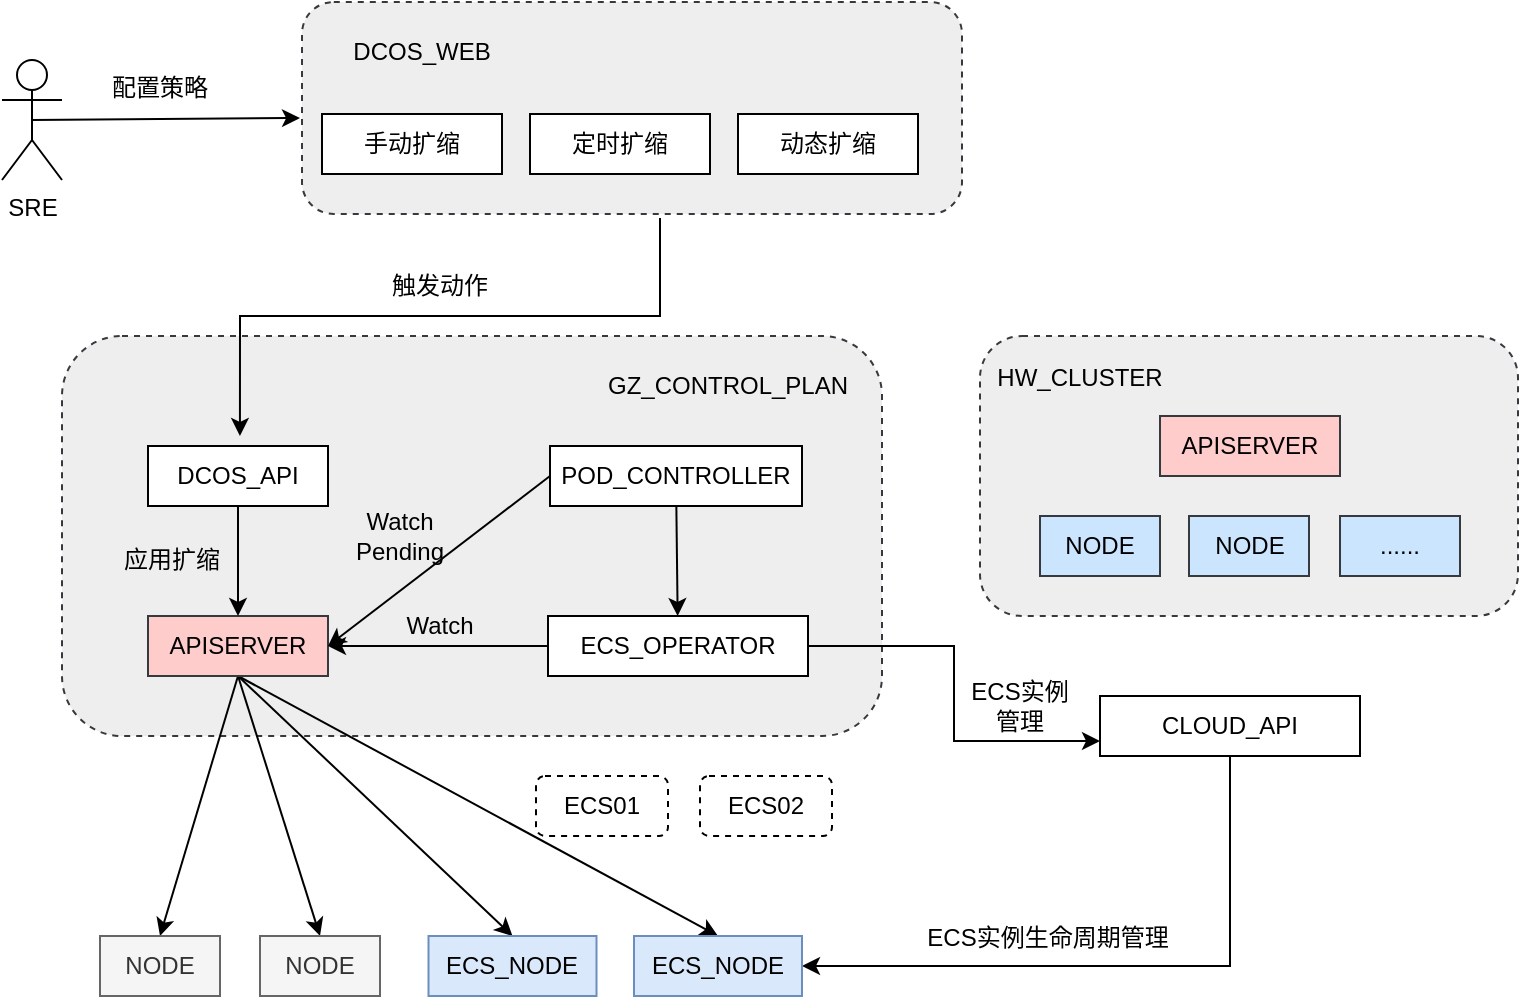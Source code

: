 <mxfile version="18.0.2" type="github">
  <diagram id="prtHgNgQTEPvFCAcTncT" name="Page-1">
    <mxGraphModel dx="757" dy="1640" grid="1" gridSize="10" guides="1" tooltips="1" connect="1" arrows="1" fold="1" page="1" pageScale="1" pageWidth="827" pageHeight="1169" math="0" shadow="0">
      <root>
        <mxCell id="0" />
        <mxCell id="1" parent="0" />
        <mxCell id="tLtRer-awA9A_FZvjac0-3" style="edgeStyle=orthogonalEdgeStyle;rounded=0;orthogonalLoop=1;jettySize=auto;html=1;exitX=0.5;exitY=1;exitDx=0;exitDy=0;entryX=1;entryY=0.5;entryDx=0;entryDy=0;" edge="1" parent="1" source="95L0d4QCPJ5GGRwDY32Z-23" target="tLtRer-awA9A_FZvjac0-1">
          <mxGeometry relative="1" as="geometry" />
        </mxCell>
        <mxCell id="95L0d4QCPJ5GGRwDY32Z-23" value="CLOUD_API" style="rounded=0;whiteSpace=wrap;html=1;" parent="1" vertex="1">
          <mxGeometry x="600" y="310" width="130" height="30" as="geometry" />
        </mxCell>
        <mxCell id="95L0d4QCPJ5GGRwDY32Z-45" style="edgeStyle=none;rounded=0;orthogonalLoop=1;jettySize=auto;html=1;exitX=0.5;exitY=0.5;exitDx=0;exitDy=0;exitPerimeter=0;entryX=0;entryY=0.5;entryDx=0;entryDy=0;" parent="1" source="95L0d4QCPJ5GGRwDY32Z-40" edge="1">
          <mxGeometry relative="1" as="geometry">
            <mxPoint x="200" y="21" as="targetPoint" />
          </mxGeometry>
        </mxCell>
        <mxCell id="95L0d4QCPJ5GGRwDY32Z-40" value="SRE" style="shape=umlActor;verticalLabelPosition=bottom;verticalAlign=top;html=1;outlineConnect=0;" parent="1" vertex="1">
          <mxGeometry x="51" y="-8" width="30" height="60" as="geometry" />
        </mxCell>
        <mxCell id="95L0d4QCPJ5GGRwDY32Z-46" value="配置策略" style="text;html=1;strokeColor=none;fillColor=none;align=center;verticalAlign=middle;whiteSpace=wrap;rounded=0;" parent="1" vertex="1">
          <mxGeometry x="100" y="-9" width="60" height="30" as="geometry" />
        </mxCell>
        <mxCell id="95L0d4QCPJ5GGRwDY32Z-50" value="" style="rounded=1;whiteSpace=wrap;html=1;strokeWidth=1;dashed=1;fillColor=#eeeeee;strokeColor=#36393d;" parent="1" vertex="1">
          <mxGeometry x="81" y="130" width="410" height="200" as="geometry" />
        </mxCell>
        <mxCell id="95L0d4QCPJ5GGRwDY32Z-51" value="GZ_CONTROL_PLAN" style="text;html=1;strokeColor=none;fillColor=none;align=center;verticalAlign=middle;whiteSpace=wrap;rounded=0;" parent="1" vertex="1">
          <mxGeometry x="384" y="140" width="60" height="30" as="geometry" />
        </mxCell>
        <mxCell id="95L0d4QCPJ5GGRwDY32Z-69" style="rounded=0;orthogonalLoop=1;jettySize=auto;html=1;exitX=0.5;exitY=1;exitDx=0;exitDy=0;entryX=0.5;entryY=0;entryDx=0;entryDy=0;" parent="1" source="95L0d4QCPJ5GGRwDY32Z-52" target="95L0d4QCPJ5GGRwDY32Z-65" edge="1">
          <mxGeometry relative="1" as="geometry" />
        </mxCell>
        <mxCell id="95L0d4QCPJ5GGRwDY32Z-70" style="edgeStyle=none;rounded=0;orthogonalLoop=1;jettySize=auto;html=1;exitX=0.5;exitY=1;exitDx=0;exitDy=0;entryX=0.5;entryY=0;entryDx=0;entryDy=0;" parent="1" source="95L0d4QCPJ5GGRwDY32Z-52" target="95L0d4QCPJ5GGRwDY32Z-66" edge="1">
          <mxGeometry relative="1" as="geometry" />
        </mxCell>
        <mxCell id="95L0d4QCPJ5GGRwDY32Z-71" style="edgeStyle=none;rounded=0;orthogonalLoop=1;jettySize=auto;html=1;exitX=0.5;exitY=1;exitDx=0;exitDy=0;entryX=0.5;entryY=0;entryDx=0;entryDy=0;" parent="1" source="95L0d4QCPJ5GGRwDY32Z-52" target="95L0d4QCPJ5GGRwDY32Z-67" edge="1">
          <mxGeometry relative="1" as="geometry" />
        </mxCell>
        <mxCell id="tLtRer-awA9A_FZvjac0-2" style="edgeStyle=none;rounded=0;orthogonalLoop=1;jettySize=auto;html=1;exitX=0.5;exitY=1;exitDx=0;exitDy=0;entryX=0.5;entryY=0;entryDx=0;entryDy=0;" edge="1" parent="1" source="95L0d4QCPJ5GGRwDY32Z-52" target="tLtRer-awA9A_FZvjac0-1">
          <mxGeometry relative="1" as="geometry" />
        </mxCell>
        <mxCell id="95L0d4QCPJ5GGRwDY32Z-52" value="APISERVER" style="rounded=0;whiteSpace=wrap;html=1;fillColor=#ffcccc;strokeColor=#36393d;" parent="1" vertex="1">
          <mxGeometry x="124" y="270" width="90" height="30" as="geometry" />
        </mxCell>
        <mxCell id="95L0d4QCPJ5GGRwDY32Z-77" style="edgeStyle=orthogonalEdgeStyle;rounded=0;orthogonalLoop=1;jettySize=auto;html=1;exitX=0.5;exitY=1;exitDx=0;exitDy=0;entryX=0.5;entryY=0;entryDx=0;entryDy=0;" parent="1" source="95L0d4QCPJ5GGRwDY32Z-53" target="95L0d4QCPJ5GGRwDY32Z-52" edge="1">
          <mxGeometry relative="1" as="geometry" />
        </mxCell>
        <mxCell id="95L0d4QCPJ5GGRwDY32Z-53" value="DCOS_API" style="rounded=0;whiteSpace=wrap;html=1;" parent="1" vertex="1">
          <mxGeometry x="124" y="185" width="90" height="30" as="geometry" />
        </mxCell>
        <mxCell id="95L0d4QCPJ5GGRwDY32Z-78" style="edgeStyle=orthogonalEdgeStyle;rounded=0;orthogonalLoop=1;jettySize=auto;html=1;exitX=1;exitY=0.5;exitDx=0;exitDy=0;entryX=0;entryY=0.75;entryDx=0;entryDy=0;" parent="1" source="95L0d4QCPJ5GGRwDY32Z-54" target="95L0d4QCPJ5GGRwDY32Z-23" edge="1">
          <mxGeometry relative="1" as="geometry" />
        </mxCell>
        <mxCell id="tLtRer-awA9A_FZvjac0-7" style="edgeStyle=none;rounded=0;orthogonalLoop=1;jettySize=auto;html=1;exitX=0;exitY=0.5;exitDx=0;exitDy=0;entryX=1;entryY=0.5;entryDx=0;entryDy=0;" edge="1" parent="1" source="95L0d4QCPJ5GGRwDY32Z-54" target="95L0d4QCPJ5GGRwDY32Z-52">
          <mxGeometry relative="1" as="geometry" />
        </mxCell>
        <mxCell id="95L0d4QCPJ5GGRwDY32Z-54" value="ECS_OPERATOR" style="rounded=0;whiteSpace=wrap;html=1;" parent="1" vertex="1">
          <mxGeometry x="324" y="270" width="130" height="30" as="geometry" />
        </mxCell>
        <mxCell id="95L0d4QCPJ5GGRwDY32Z-55" value="" style="rounded=1;whiteSpace=wrap;html=1;strokeColor=#36393d;strokeWidth=1;dashed=1;fillColor=#eeeeee;" parent="1" vertex="1">
          <mxGeometry x="540" y="130" width="269" height="140" as="geometry" />
        </mxCell>
        <mxCell id="95L0d4QCPJ5GGRwDY32Z-56" value="HW_CLUSTER" style="text;html=1;strokeColor=none;fillColor=none;align=center;verticalAlign=middle;whiteSpace=wrap;rounded=0;" parent="1" vertex="1">
          <mxGeometry x="560" y="136" width="60" height="30" as="geometry" />
        </mxCell>
        <mxCell id="95L0d4QCPJ5GGRwDY32Z-57" value="APISERVER" style="rounded=0;whiteSpace=wrap;html=1;fillColor=#ffcccc;strokeColor=#36393d;" parent="1" vertex="1">
          <mxGeometry x="630" y="170" width="90" height="30" as="geometry" />
        </mxCell>
        <mxCell id="95L0d4QCPJ5GGRwDY32Z-58" value="NODE" style="rounded=0;whiteSpace=wrap;html=1;fillColor=#cce5ff;strokeColor=#36393d;" parent="1" vertex="1">
          <mxGeometry x="570" y="220" width="60" height="30" as="geometry" />
        </mxCell>
        <mxCell id="95L0d4QCPJ5GGRwDY32Z-59" value="NODE" style="rounded=0;whiteSpace=wrap;html=1;fillColor=#cce5ff;strokeColor=#36393d;" parent="1" vertex="1">
          <mxGeometry x="644.5" y="220" width="60" height="30" as="geometry" />
        </mxCell>
        <mxCell id="95L0d4QCPJ5GGRwDY32Z-60" value="......" style="rounded=0;whiteSpace=wrap;html=1;fillColor=#cce5ff;strokeColor=#36393d;" parent="1" vertex="1">
          <mxGeometry x="720" y="220" width="60" height="30" as="geometry" />
        </mxCell>
        <mxCell id="95L0d4QCPJ5GGRwDY32Z-64" value="ECS实例管理" style="text;html=1;strokeColor=none;fillColor=none;align=center;verticalAlign=middle;whiteSpace=wrap;rounded=0;dashed=1;" parent="1" vertex="1">
          <mxGeometry x="530" y="300" width="60" height="30" as="geometry" />
        </mxCell>
        <mxCell id="95L0d4QCPJ5GGRwDY32Z-65" value="NODE" style="rounded=0;whiteSpace=wrap;html=1;fillColor=#f5f5f5;fontColor=#333333;strokeColor=#666666;" parent="1" vertex="1">
          <mxGeometry x="100" y="430" width="60" height="30" as="geometry" />
        </mxCell>
        <mxCell id="95L0d4QCPJ5GGRwDY32Z-66" value="NODE" style="rounded=0;whiteSpace=wrap;html=1;fillColor=#f5f5f5;fontColor=#333333;strokeColor=#666666;" parent="1" vertex="1">
          <mxGeometry x="180" y="430" width="60" height="30" as="geometry" />
        </mxCell>
        <mxCell id="95L0d4QCPJ5GGRwDY32Z-67" value="ECS_NODE" style="rounded=0;whiteSpace=wrap;html=1;fillColor=#dae8fc;strokeColor=#6c8ebf;" parent="1" vertex="1">
          <mxGeometry x="264.25" y="430" width="84" height="30" as="geometry" />
        </mxCell>
        <mxCell id="95L0d4QCPJ5GGRwDY32Z-74" value="ECS实例生命周期管理" style="text;html=1;strokeColor=none;fillColor=none;align=center;verticalAlign=middle;whiteSpace=wrap;rounded=0;dashed=1;" parent="1" vertex="1">
          <mxGeometry x="509" y="416" width="130" height="30" as="geometry" />
        </mxCell>
        <mxCell id="95L0d4QCPJ5GGRwDY32Z-76" value="应用扩缩" style="text;html=1;strokeColor=none;fillColor=none;align=center;verticalAlign=middle;whiteSpace=wrap;rounded=0;dashed=1;" parent="1" vertex="1">
          <mxGeometry x="106" y="227" width="60" height="30" as="geometry" />
        </mxCell>
        <mxCell id="tLtRer-awA9A_FZvjac0-1" value="ECS_NODE" style="rounded=0;whiteSpace=wrap;html=1;fillColor=#dae8fc;strokeColor=#6c8ebf;" vertex="1" parent="1">
          <mxGeometry x="367" y="430" width="84" height="30" as="geometry" />
        </mxCell>
        <mxCell id="tLtRer-awA9A_FZvjac0-5" style="edgeStyle=none;rounded=0;orthogonalLoop=1;jettySize=auto;html=1;exitX=0;exitY=0.5;exitDx=0;exitDy=0;entryX=1;entryY=0.5;entryDx=0;entryDy=0;" edge="1" parent="1" source="tLtRer-awA9A_FZvjac0-4" target="95L0d4QCPJ5GGRwDY32Z-52">
          <mxGeometry relative="1" as="geometry" />
        </mxCell>
        <mxCell id="tLtRer-awA9A_FZvjac0-9" value="" style="edgeStyle=none;rounded=0;orthogonalLoop=1;jettySize=auto;html=1;" edge="1" parent="1" source="tLtRer-awA9A_FZvjac0-4" target="95L0d4QCPJ5GGRwDY32Z-54">
          <mxGeometry relative="1" as="geometry" />
        </mxCell>
        <mxCell id="tLtRer-awA9A_FZvjac0-4" value="POD_CONTROLLER" style="rounded=0;whiteSpace=wrap;html=1;" vertex="1" parent="1">
          <mxGeometry x="325" y="185" width="126" height="30" as="geometry" />
        </mxCell>
        <mxCell id="tLtRer-awA9A_FZvjac0-6" value="Watch Pending" style="text;html=1;strokeColor=none;fillColor=none;align=center;verticalAlign=middle;whiteSpace=wrap;rounded=0;" vertex="1" parent="1">
          <mxGeometry x="220" y="215" width="60" height="30" as="geometry" />
        </mxCell>
        <mxCell id="tLtRer-awA9A_FZvjac0-8" value="Watch" style="text;html=1;strokeColor=none;fillColor=none;align=center;verticalAlign=middle;whiteSpace=wrap;rounded=0;" vertex="1" parent="1">
          <mxGeometry x="240" y="260" width="60" height="30" as="geometry" />
        </mxCell>
        <mxCell id="tLtRer-awA9A_FZvjac0-14" style="edgeStyle=orthogonalEdgeStyle;rounded=0;orthogonalLoop=1;jettySize=auto;html=1;exitX=0.5;exitY=1;exitDx=0;exitDy=0;entryX=0.217;entryY=0.25;entryDx=0;entryDy=0;entryPerimeter=0;" edge="1" parent="1" target="95L0d4QCPJ5GGRwDY32Z-50">
          <mxGeometry relative="1" as="geometry">
            <mxPoint x="380" y="71" as="sourcePoint" />
            <Array as="points">
              <mxPoint x="380" y="120" />
              <mxPoint x="170" y="120" />
            </Array>
          </mxGeometry>
        </mxCell>
        <mxCell id="tLtRer-awA9A_FZvjac0-15" value="触发动作" style="text;html=1;strokeColor=none;fillColor=none;align=center;verticalAlign=middle;whiteSpace=wrap;rounded=0;dashed=1;" vertex="1" parent="1">
          <mxGeometry x="240" y="90" width="60" height="30" as="geometry" />
        </mxCell>
        <mxCell id="tLtRer-awA9A_FZvjac0-17" value="" style="rounded=1;whiteSpace=wrap;html=1;strokeColor=#36393d;strokeWidth=1;dashed=1;fillColor=#eeeeee;" vertex="1" parent="1">
          <mxGeometry x="201" y="-37" width="330" height="106" as="geometry" />
        </mxCell>
        <mxCell id="95L0d4QCPJ5GGRwDY32Z-8" value="手动扩缩" style="rounded=0;whiteSpace=wrap;html=1;" parent="1" vertex="1">
          <mxGeometry x="211" y="19" width="90" height="30" as="geometry" />
        </mxCell>
        <mxCell id="tLtRer-awA9A_FZvjac0-10" value="定时扩缩" style="rounded=0;whiteSpace=wrap;html=1;" vertex="1" parent="1">
          <mxGeometry x="315" y="19" width="90" height="30" as="geometry" />
        </mxCell>
        <mxCell id="95L0d4QCPJ5GGRwDY32Z-14" value="动态扩缩" style="rounded=0;whiteSpace=wrap;html=1;" parent="1" vertex="1">
          <mxGeometry x="419" y="19" width="90" height="30" as="geometry" />
        </mxCell>
        <mxCell id="95L0d4QCPJ5GGRwDY32Z-7" value="DCOS_WEB" style="text;html=1;strokeColor=none;fillColor=none;align=center;verticalAlign=middle;whiteSpace=wrap;rounded=0;" parent="1" vertex="1">
          <mxGeometry x="221" y="-27" width="80" height="30" as="geometry" />
        </mxCell>
        <mxCell id="tLtRer-awA9A_FZvjac0-19" value="ECS01" style="rounded=1;whiteSpace=wrap;html=1;dashed=1;" vertex="1" parent="1">
          <mxGeometry x="318" y="350" width="66" height="30" as="geometry" />
        </mxCell>
        <mxCell id="tLtRer-awA9A_FZvjac0-20" value="ECS02" style="rounded=1;whiteSpace=wrap;html=1;dashed=1;" vertex="1" parent="1">
          <mxGeometry x="400" y="350" width="66" height="30" as="geometry" />
        </mxCell>
      </root>
    </mxGraphModel>
  </diagram>
</mxfile>
